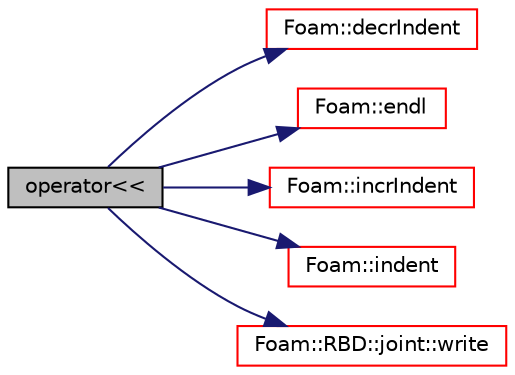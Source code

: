 digraph "operator&lt;&lt;"
{
  bgcolor="transparent";
  edge [fontname="Helvetica",fontsize="10",labelfontname="Helvetica",labelfontsize="10"];
  node [fontname="Helvetica",fontsize="10",shape=record];
  rankdir="LR";
  Node39 [label="operator\<\<",height=0.2,width=0.4,color="black", fillcolor="grey75", style="filled", fontcolor="black"];
  Node39 -> Node40 [color="midnightblue",fontsize="10",style="solid",fontname="Helvetica"];
  Node40 [label="Foam::decrIndent",height=0.2,width=0.4,color="red",URL="$a21851.html#a1c3a44e035fae1cd9d5a4a60a7e1c32b",tooltip="Decrement the indent level. "];
  Node39 -> Node42 [color="midnightblue",fontsize="10",style="solid",fontname="Helvetica"];
  Node42 [label="Foam::endl",height=0.2,width=0.4,color="red",URL="$a21851.html#a2db8fe02a0d3909e9351bb4275b23ce4",tooltip="Add newline and flush stream. "];
  Node39 -> Node44 [color="midnightblue",fontsize="10",style="solid",fontname="Helvetica"];
  Node44 [label="Foam::incrIndent",height=0.2,width=0.4,color="red",URL="$a21851.html#a5baff2b2334a238271b33f039e5dde5c",tooltip="Increment the indent level. "];
  Node39 -> Node54 [color="midnightblue",fontsize="10",style="solid",fontname="Helvetica"];
  Node54 [label="Foam::indent",height=0.2,width=0.4,color="red",URL="$a21851.html#ae297c57ea5b952a8bc9e4f30f7ea8701",tooltip="Indent stream. "];
  Node39 -> Node55 [color="midnightblue",fontsize="10",style="solid",fontname="Helvetica"];
  Node55 [label="Foam::RBD::joint::write",height=0.2,width=0.4,color="red",URL="$a30361.html#a293fdfec8bdfbd5c3913ab4c9f3454ff",tooltip="Write. "];
}
